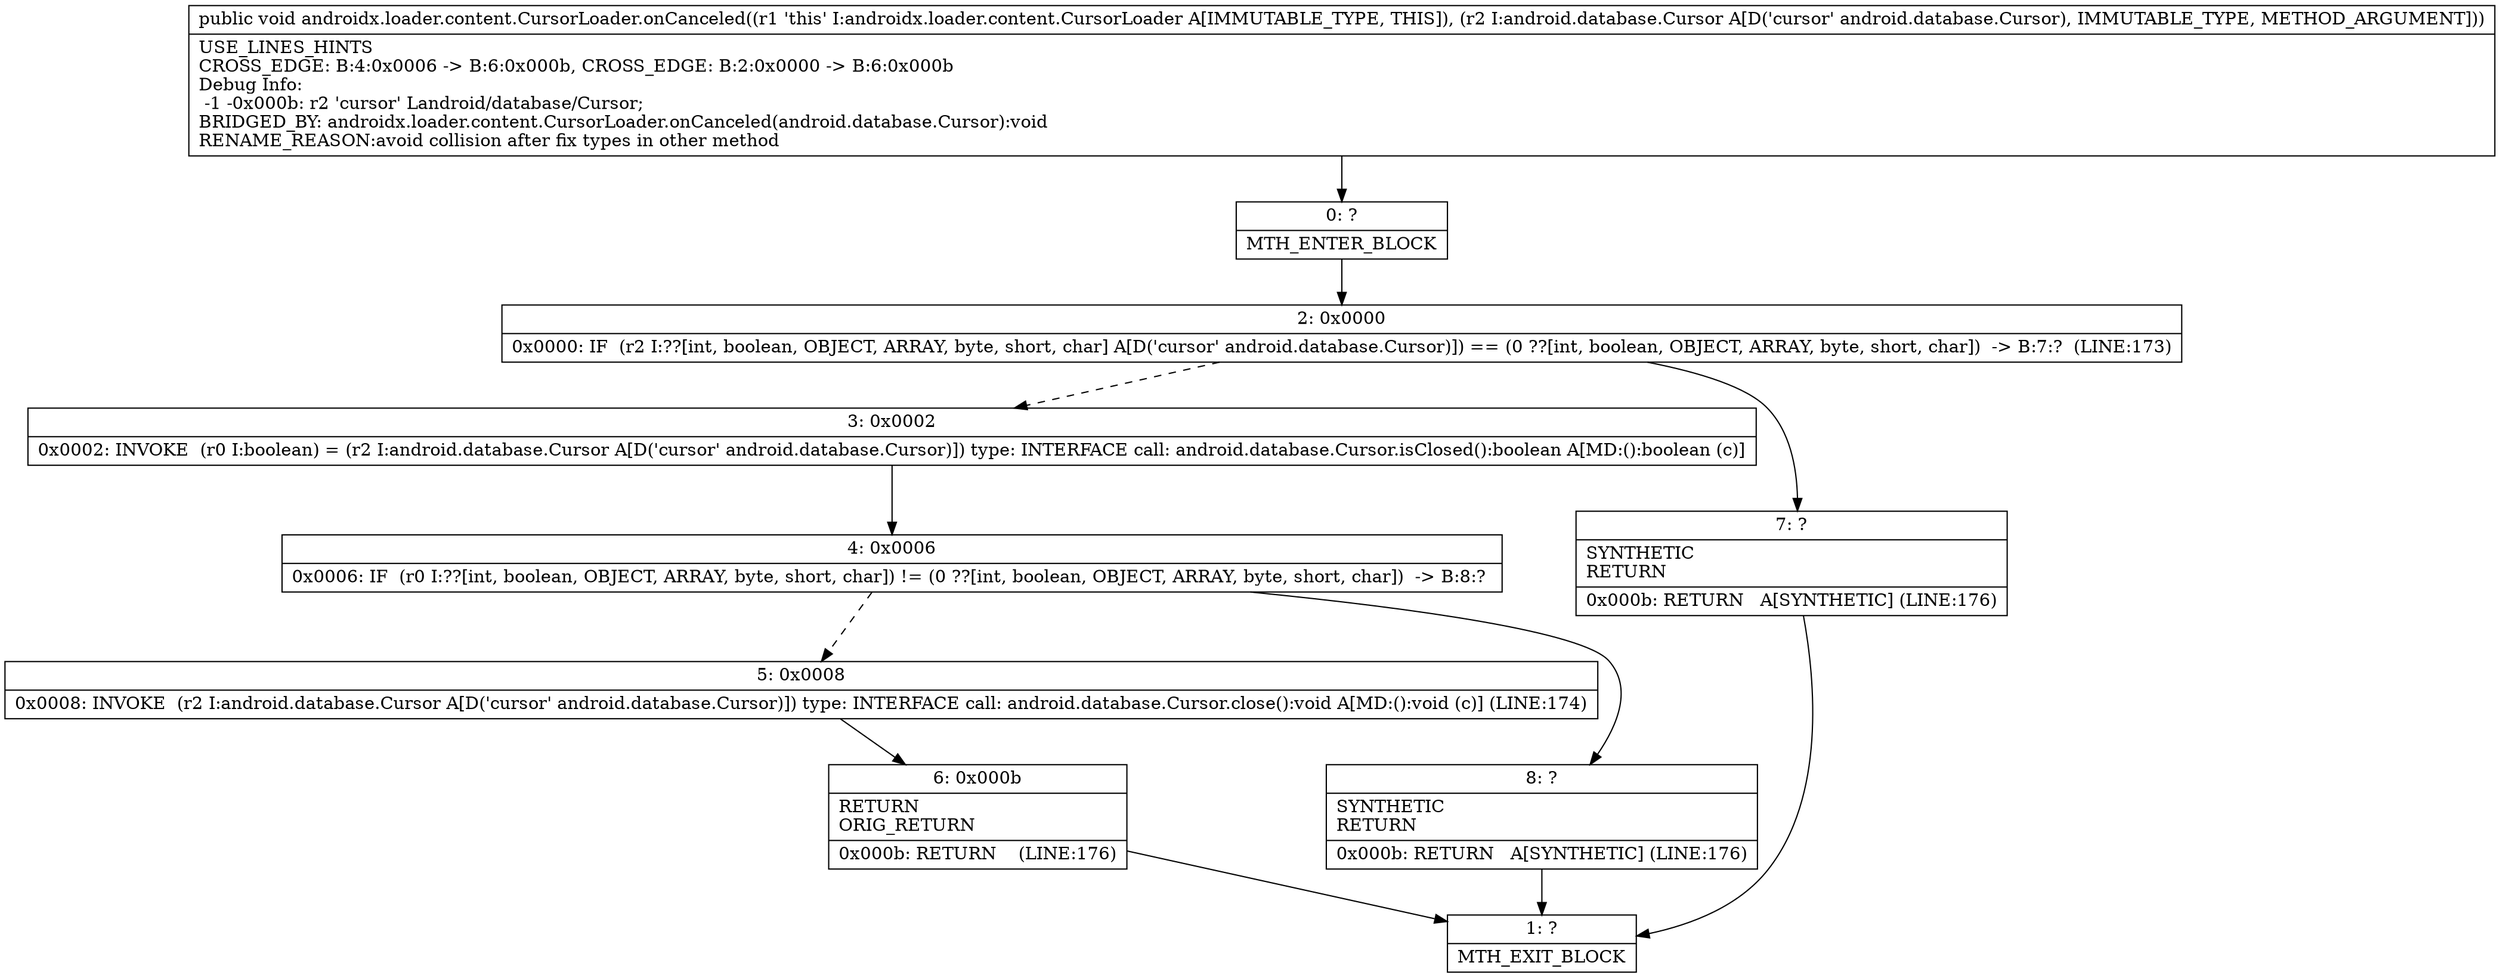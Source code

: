 digraph "CFG forandroidx.loader.content.CursorLoader.onCanceled(Landroid\/database\/Cursor;)V" {
Node_0 [shape=record,label="{0\:\ ?|MTH_ENTER_BLOCK\l}"];
Node_2 [shape=record,label="{2\:\ 0x0000|0x0000: IF  (r2 I:??[int, boolean, OBJECT, ARRAY, byte, short, char] A[D('cursor' android.database.Cursor)]) == (0 ??[int, boolean, OBJECT, ARRAY, byte, short, char])  \-\> B:7:?  (LINE:173)\l}"];
Node_3 [shape=record,label="{3\:\ 0x0002|0x0002: INVOKE  (r0 I:boolean) = (r2 I:android.database.Cursor A[D('cursor' android.database.Cursor)]) type: INTERFACE call: android.database.Cursor.isClosed():boolean A[MD:():boolean (c)]\l}"];
Node_4 [shape=record,label="{4\:\ 0x0006|0x0006: IF  (r0 I:??[int, boolean, OBJECT, ARRAY, byte, short, char]) != (0 ??[int, boolean, OBJECT, ARRAY, byte, short, char])  \-\> B:8:? \l}"];
Node_5 [shape=record,label="{5\:\ 0x0008|0x0008: INVOKE  (r2 I:android.database.Cursor A[D('cursor' android.database.Cursor)]) type: INTERFACE call: android.database.Cursor.close():void A[MD:():void (c)] (LINE:174)\l}"];
Node_6 [shape=record,label="{6\:\ 0x000b|RETURN\lORIG_RETURN\l|0x000b: RETURN    (LINE:176)\l}"];
Node_1 [shape=record,label="{1\:\ ?|MTH_EXIT_BLOCK\l}"];
Node_8 [shape=record,label="{8\:\ ?|SYNTHETIC\lRETURN\l|0x000b: RETURN   A[SYNTHETIC] (LINE:176)\l}"];
Node_7 [shape=record,label="{7\:\ ?|SYNTHETIC\lRETURN\l|0x000b: RETURN   A[SYNTHETIC] (LINE:176)\l}"];
MethodNode[shape=record,label="{public void androidx.loader.content.CursorLoader.onCanceled((r1 'this' I:androidx.loader.content.CursorLoader A[IMMUTABLE_TYPE, THIS]), (r2 I:android.database.Cursor A[D('cursor' android.database.Cursor), IMMUTABLE_TYPE, METHOD_ARGUMENT]))  | USE_LINES_HINTS\lCROSS_EDGE: B:4:0x0006 \-\> B:6:0x000b, CROSS_EDGE: B:2:0x0000 \-\> B:6:0x000b\lDebug Info:\l  \-1 \-0x000b: r2 'cursor' Landroid\/database\/Cursor;\lBRIDGED_BY: androidx.loader.content.CursorLoader.onCanceled(android.database.Cursor):void\lRENAME_REASON:avoid collision after fix types in other method\l}"];
MethodNode -> Node_0;Node_0 -> Node_2;
Node_2 -> Node_3[style=dashed];
Node_2 -> Node_7;
Node_3 -> Node_4;
Node_4 -> Node_5[style=dashed];
Node_4 -> Node_8;
Node_5 -> Node_6;
Node_6 -> Node_1;
Node_8 -> Node_1;
Node_7 -> Node_1;
}

